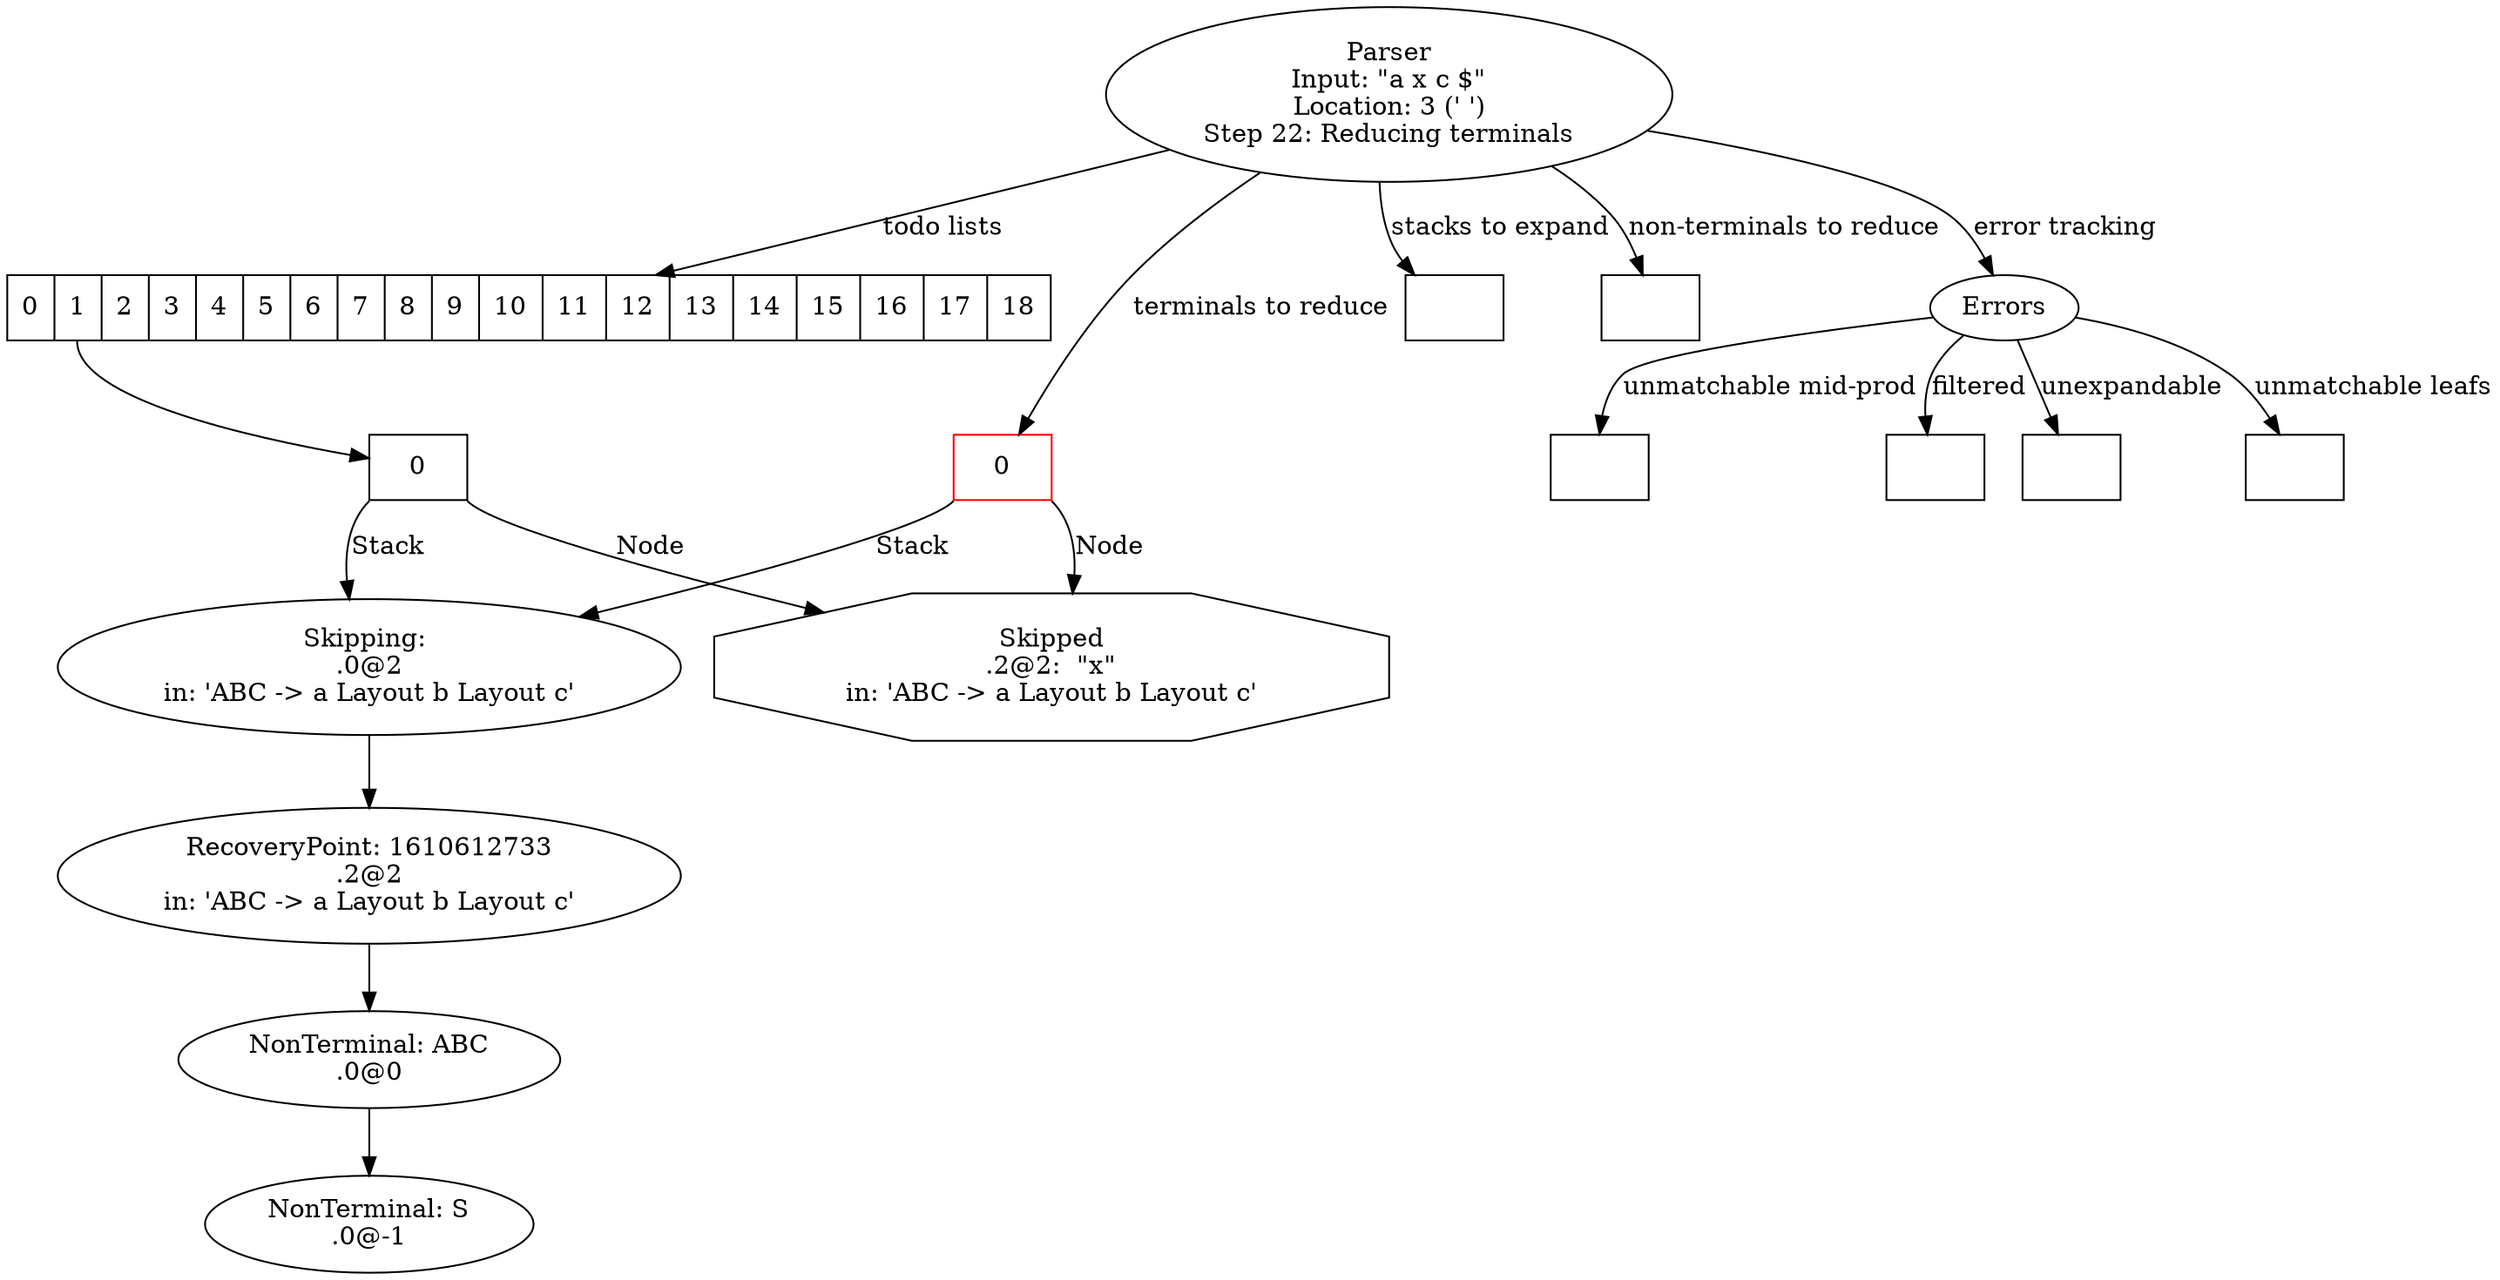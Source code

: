 digraph Parser {
"Parser"["label"="Parser\nInput: \"a x c $\"\nLocation: 3 (' ')\nStep 22: Reducing terminals"];
"todo-1"["label"="<0> 0", "shape"="record"];
"1610612734"["label"="Skipping: \n.0@2\nin: 'ABC -> a Layout b Layout c'"];
"1610612733"["label"="RecoveryPoint: 1610612733\n.2@2\nin: 'ABC -> a Layout b Layout c'"];
"35"["label"="NonTerminal: ABC\n.0@0"];
"-1"["label"="NonTerminal: S\n.0@-1"];
"35" -> "-1";
"1610612733" -> "35";
"1610612734" -> "1610612733";
"todo-1":"0":sw -> "1610612734"["label"="Stack"];
"668929853"["shape"="octagon", "label"="Skipped\n.2@2:  \"x\"\nin: 'ABC -> a Layout b Layout c'"];
"todo-1":"0":se -> "668929853"["label"="Node"];
"todoLists":"1" -> "todo-1";
"todoLists"["label"="<0> 0 | <1> 1 | <2> 2 | <3> 3 | <4> 4 | <5> 5 | <6> 6 | <7> 7 | <8> 8 | <9> 9 | <10> 10 | <11> 11 | <12> 12 | <13> 13 | <14> 14 | <15> 15 | <16> 16 | <17> 17 | <18> 18", "shape"="record"];
"Parser" -> "todoLists"["label"="todo lists"];
"stacksToExpand"["label"="", "shape"="record"];
"Parser" -> "stacksToExpand"["label"="stacks to expand"];
"terminalsToReduce"["label"="<0> 0", "shape"="record", "color"="red"];
"terminalsToReduce":"0":sw -> "1610612734"["label"="Stack"];
"668929853"["shape"="octagon", "label"="Skipped\n.2@2:  \"x\"\nin: 'ABC -> a Layout b Layout c'"];
"terminalsToReduce":"0":se -> "668929853"["label"="Node"];
"Parser" -> "terminalsToReduce"["label"="terminals to reduce"];
"nonTerminalsToReduce"["label"="", "shape"="record"];
"Parser" -> "nonTerminalsToReduce"["label"="non-terminals to reduce"];
"unexpandableNodes"["label"="", "shape"="record"];
"unmatchableLeafNodes"["label"="", "shape"="record"];
"unmatchableMidProductionNodes"["shape"="record", "label"=""];
"filteredNodes"["label"="", "shape"="record"];
"error"["label"="Errors"];
"Parser" -> "error"["label"="error tracking"];
"error" -> "unexpandableNodes"["label"="unexpandable"];
"error" -> "unmatchableLeafNodes"["label"="unmatchable leafs"];
"error" -> "unmatchableMidProductionNodes"["label"="unmatchable mid-prod"];
"error" -> "filteredNodes"["label"="filtered"];
}
